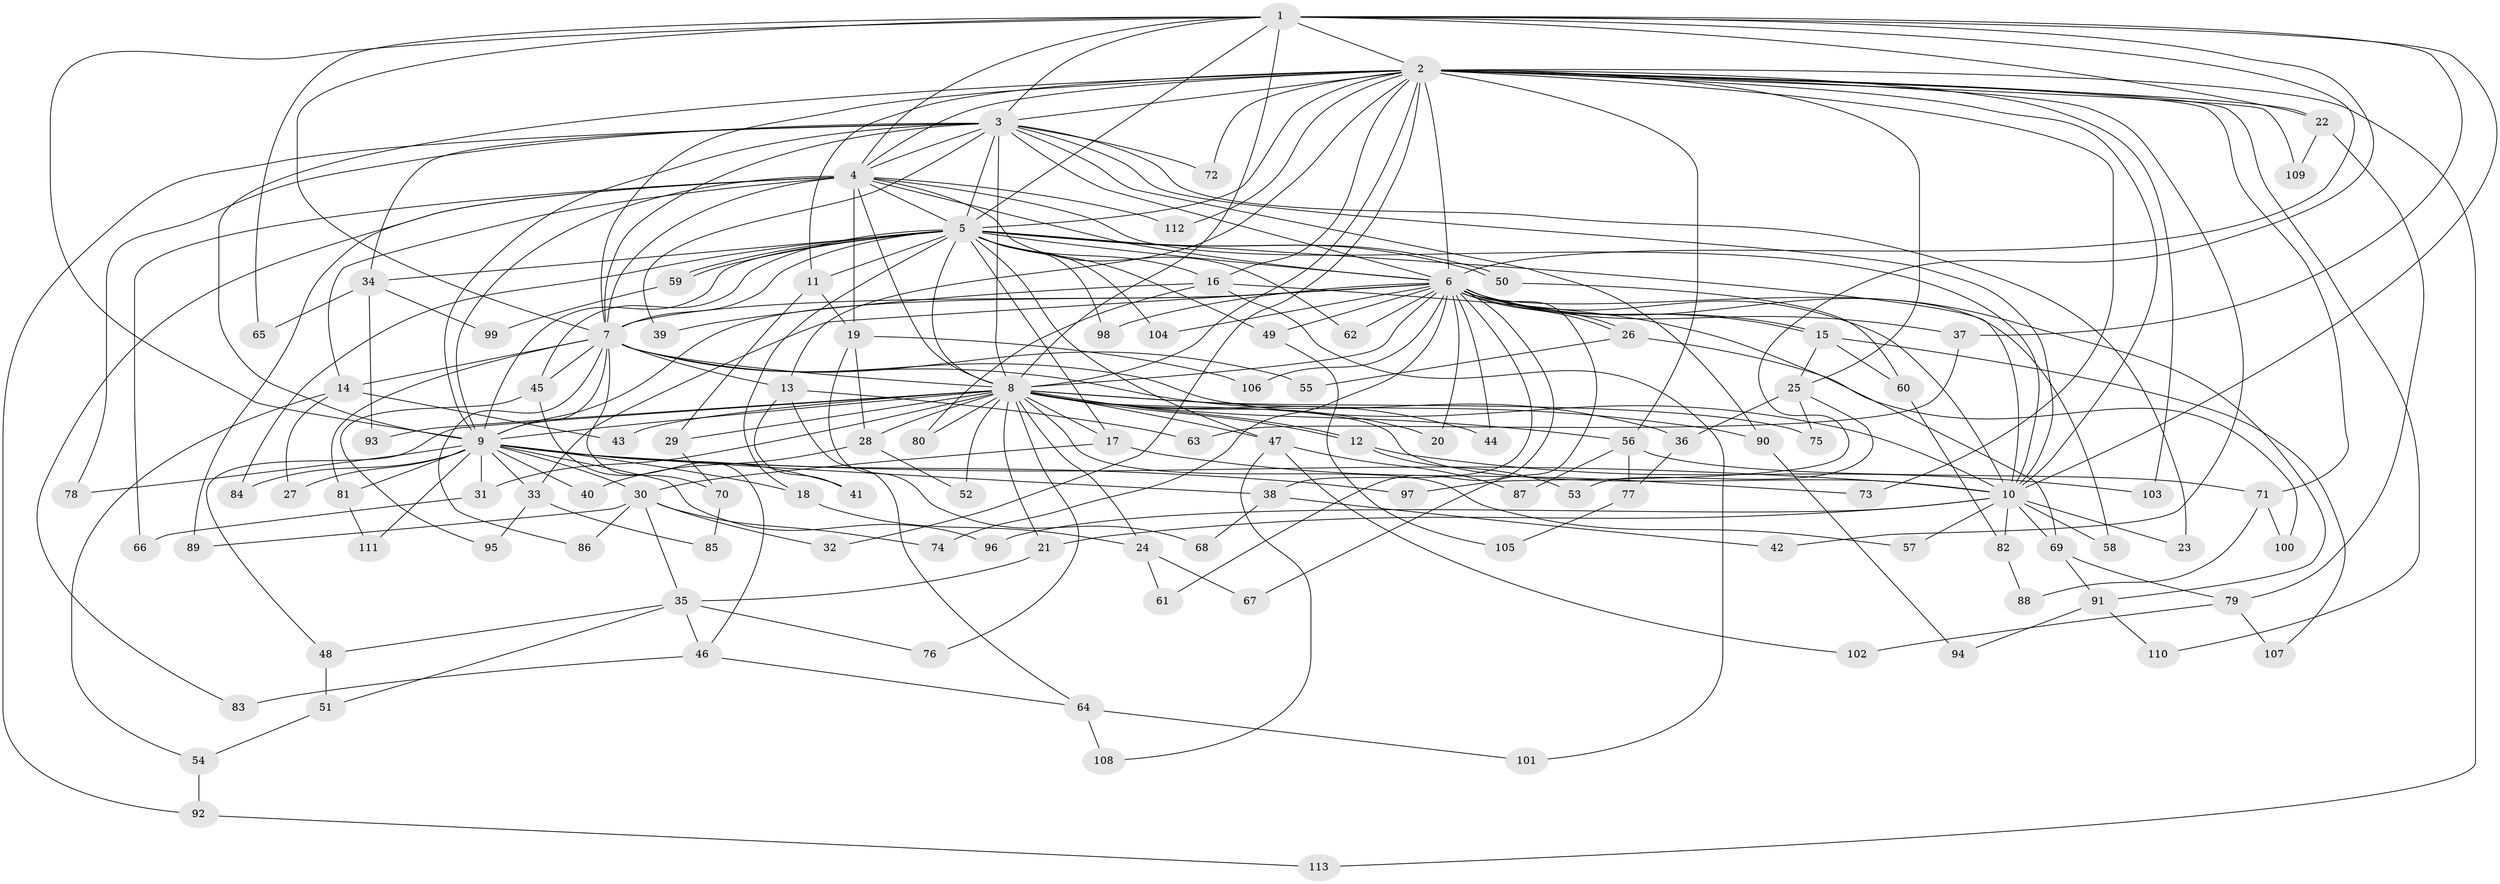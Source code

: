// Generated by graph-tools (version 1.1) at 2025/35/03/09/25 02:35:15]
// undirected, 113 vertices, 251 edges
graph export_dot {
graph [start="1"]
  node [color=gray90,style=filled];
  1;
  2;
  3;
  4;
  5;
  6;
  7;
  8;
  9;
  10;
  11;
  12;
  13;
  14;
  15;
  16;
  17;
  18;
  19;
  20;
  21;
  22;
  23;
  24;
  25;
  26;
  27;
  28;
  29;
  30;
  31;
  32;
  33;
  34;
  35;
  36;
  37;
  38;
  39;
  40;
  41;
  42;
  43;
  44;
  45;
  46;
  47;
  48;
  49;
  50;
  51;
  52;
  53;
  54;
  55;
  56;
  57;
  58;
  59;
  60;
  61;
  62;
  63;
  64;
  65;
  66;
  67;
  68;
  69;
  70;
  71;
  72;
  73;
  74;
  75;
  76;
  77;
  78;
  79;
  80;
  81;
  82;
  83;
  84;
  85;
  86;
  87;
  88;
  89;
  90;
  91;
  92;
  93;
  94;
  95;
  96;
  97;
  98;
  99;
  100;
  101;
  102;
  103;
  104;
  105;
  106;
  107;
  108;
  109;
  110;
  111;
  112;
  113;
  1 -- 2;
  1 -- 3;
  1 -- 4;
  1 -- 5;
  1 -- 6;
  1 -- 7;
  1 -- 8;
  1 -- 9;
  1 -- 10;
  1 -- 22;
  1 -- 37;
  1 -- 65;
  1 -- 97;
  2 -- 3;
  2 -- 4;
  2 -- 5;
  2 -- 6;
  2 -- 7;
  2 -- 8;
  2 -- 9;
  2 -- 10;
  2 -- 11;
  2 -- 13;
  2 -- 16;
  2 -- 22;
  2 -- 25;
  2 -- 32;
  2 -- 42;
  2 -- 56;
  2 -- 71;
  2 -- 72;
  2 -- 73;
  2 -- 103;
  2 -- 109;
  2 -- 110;
  2 -- 112;
  2 -- 113;
  3 -- 4;
  3 -- 5;
  3 -- 6;
  3 -- 7;
  3 -- 8;
  3 -- 9;
  3 -- 10;
  3 -- 23;
  3 -- 34;
  3 -- 39;
  3 -- 72;
  3 -- 78;
  3 -- 90;
  3 -- 92;
  4 -- 5;
  4 -- 6;
  4 -- 7;
  4 -- 8;
  4 -- 9;
  4 -- 10;
  4 -- 14;
  4 -- 19;
  4 -- 62;
  4 -- 66;
  4 -- 83;
  4 -- 89;
  4 -- 112;
  5 -- 6;
  5 -- 7;
  5 -- 8;
  5 -- 9;
  5 -- 10;
  5 -- 11;
  5 -- 16;
  5 -- 17;
  5 -- 18;
  5 -- 34;
  5 -- 45;
  5 -- 47;
  5 -- 49;
  5 -- 50;
  5 -- 50;
  5 -- 59;
  5 -- 59;
  5 -- 84;
  5 -- 98;
  5 -- 104;
  6 -- 7;
  6 -- 8;
  6 -- 9;
  6 -- 10;
  6 -- 15;
  6 -- 15;
  6 -- 20;
  6 -- 26;
  6 -- 26;
  6 -- 33;
  6 -- 37;
  6 -- 38;
  6 -- 44;
  6 -- 49;
  6 -- 58;
  6 -- 61;
  6 -- 62;
  6 -- 67;
  6 -- 74;
  6 -- 91;
  6 -- 98;
  6 -- 104;
  6 -- 106;
  7 -- 8;
  7 -- 9;
  7 -- 10;
  7 -- 13;
  7 -- 14;
  7 -- 36;
  7 -- 45;
  7 -- 46;
  7 -- 55;
  7 -- 81;
  7 -- 86;
  8 -- 9;
  8 -- 10;
  8 -- 12;
  8 -- 12;
  8 -- 17;
  8 -- 20;
  8 -- 21;
  8 -- 24;
  8 -- 28;
  8 -- 29;
  8 -- 31;
  8 -- 43;
  8 -- 44;
  8 -- 47;
  8 -- 48;
  8 -- 52;
  8 -- 56;
  8 -- 57;
  8 -- 75;
  8 -- 76;
  8 -- 80;
  8 -- 90;
  8 -- 93;
  9 -- 10;
  9 -- 18;
  9 -- 27;
  9 -- 30;
  9 -- 31;
  9 -- 33;
  9 -- 38;
  9 -- 40;
  9 -- 41;
  9 -- 78;
  9 -- 81;
  9 -- 84;
  9 -- 96;
  9 -- 97;
  9 -- 111;
  10 -- 21;
  10 -- 23;
  10 -- 57;
  10 -- 58;
  10 -- 69;
  10 -- 82;
  10 -- 96;
  11 -- 19;
  11 -- 29;
  12 -- 53;
  12 -- 103;
  13 -- 41;
  13 -- 63;
  13 -- 64;
  14 -- 27;
  14 -- 43;
  14 -- 54;
  15 -- 25;
  15 -- 60;
  15 -- 107;
  16 -- 39;
  16 -- 69;
  16 -- 80;
  16 -- 101;
  17 -- 30;
  17 -- 73;
  18 -- 24;
  19 -- 28;
  19 -- 68;
  19 -- 106;
  21 -- 35;
  22 -- 79;
  22 -- 109;
  24 -- 61;
  24 -- 67;
  25 -- 36;
  25 -- 53;
  25 -- 75;
  26 -- 55;
  26 -- 100;
  28 -- 40;
  28 -- 52;
  29 -- 70;
  30 -- 32;
  30 -- 35;
  30 -- 74;
  30 -- 86;
  30 -- 89;
  31 -- 66;
  33 -- 85;
  33 -- 95;
  34 -- 65;
  34 -- 93;
  34 -- 99;
  35 -- 46;
  35 -- 48;
  35 -- 51;
  35 -- 76;
  36 -- 77;
  37 -- 63;
  38 -- 42;
  38 -- 68;
  45 -- 70;
  45 -- 95;
  46 -- 64;
  46 -- 83;
  47 -- 87;
  47 -- 102;
  47 -- 108;
  48 -- 51;
  49 -- 105;
  50 -- 60;
  51 -- 54;
  54 -- 92;
  56 -- 71;
  56 -- 77;
  56 -- 87;
  59 -- 99;
  60 -- 82;
  64 -- 101;
  64 -- 108;
  69 -- 79;
  69 -- 91;
  70 -- 85;
  71 -- 88;
  71 -- 100;
  77 -- 105;
  79 -- 102;
  79 -- 107;
  81 -- 111;
  82 -- 88;
  90 -- 94;
  91 -- 94;
  91 -- 110;
  92 -- 113;
}
